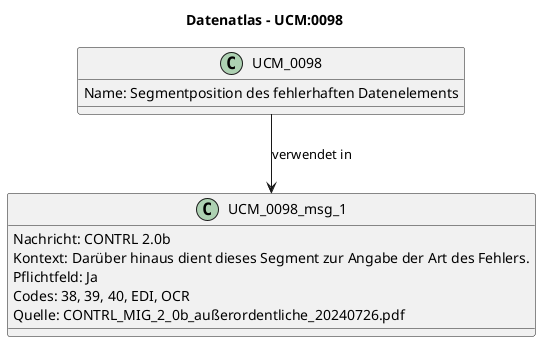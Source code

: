 @startuml
title Datenatlas – UCM:0098
class UCM_0098 {
  Name: Segmentposition des fehlerhaften Datenelements
}
class UCM_0098_msg_1 {
  Nachricht: CONTRL 2.0b
  Kontext: Darüber hinaus dient dieses Segment zur Angabe der Art des Fehlers.
  Pflichtfeld: Ja
  Codes: 38, 39, 40, EDI, OCR
  Quelle: CONTRL_MIG_2_0b_außerordentliche_20240726.pdf
}
UCM_0098 --> UCM_0098_msg_1 : verwendet in
@enduml